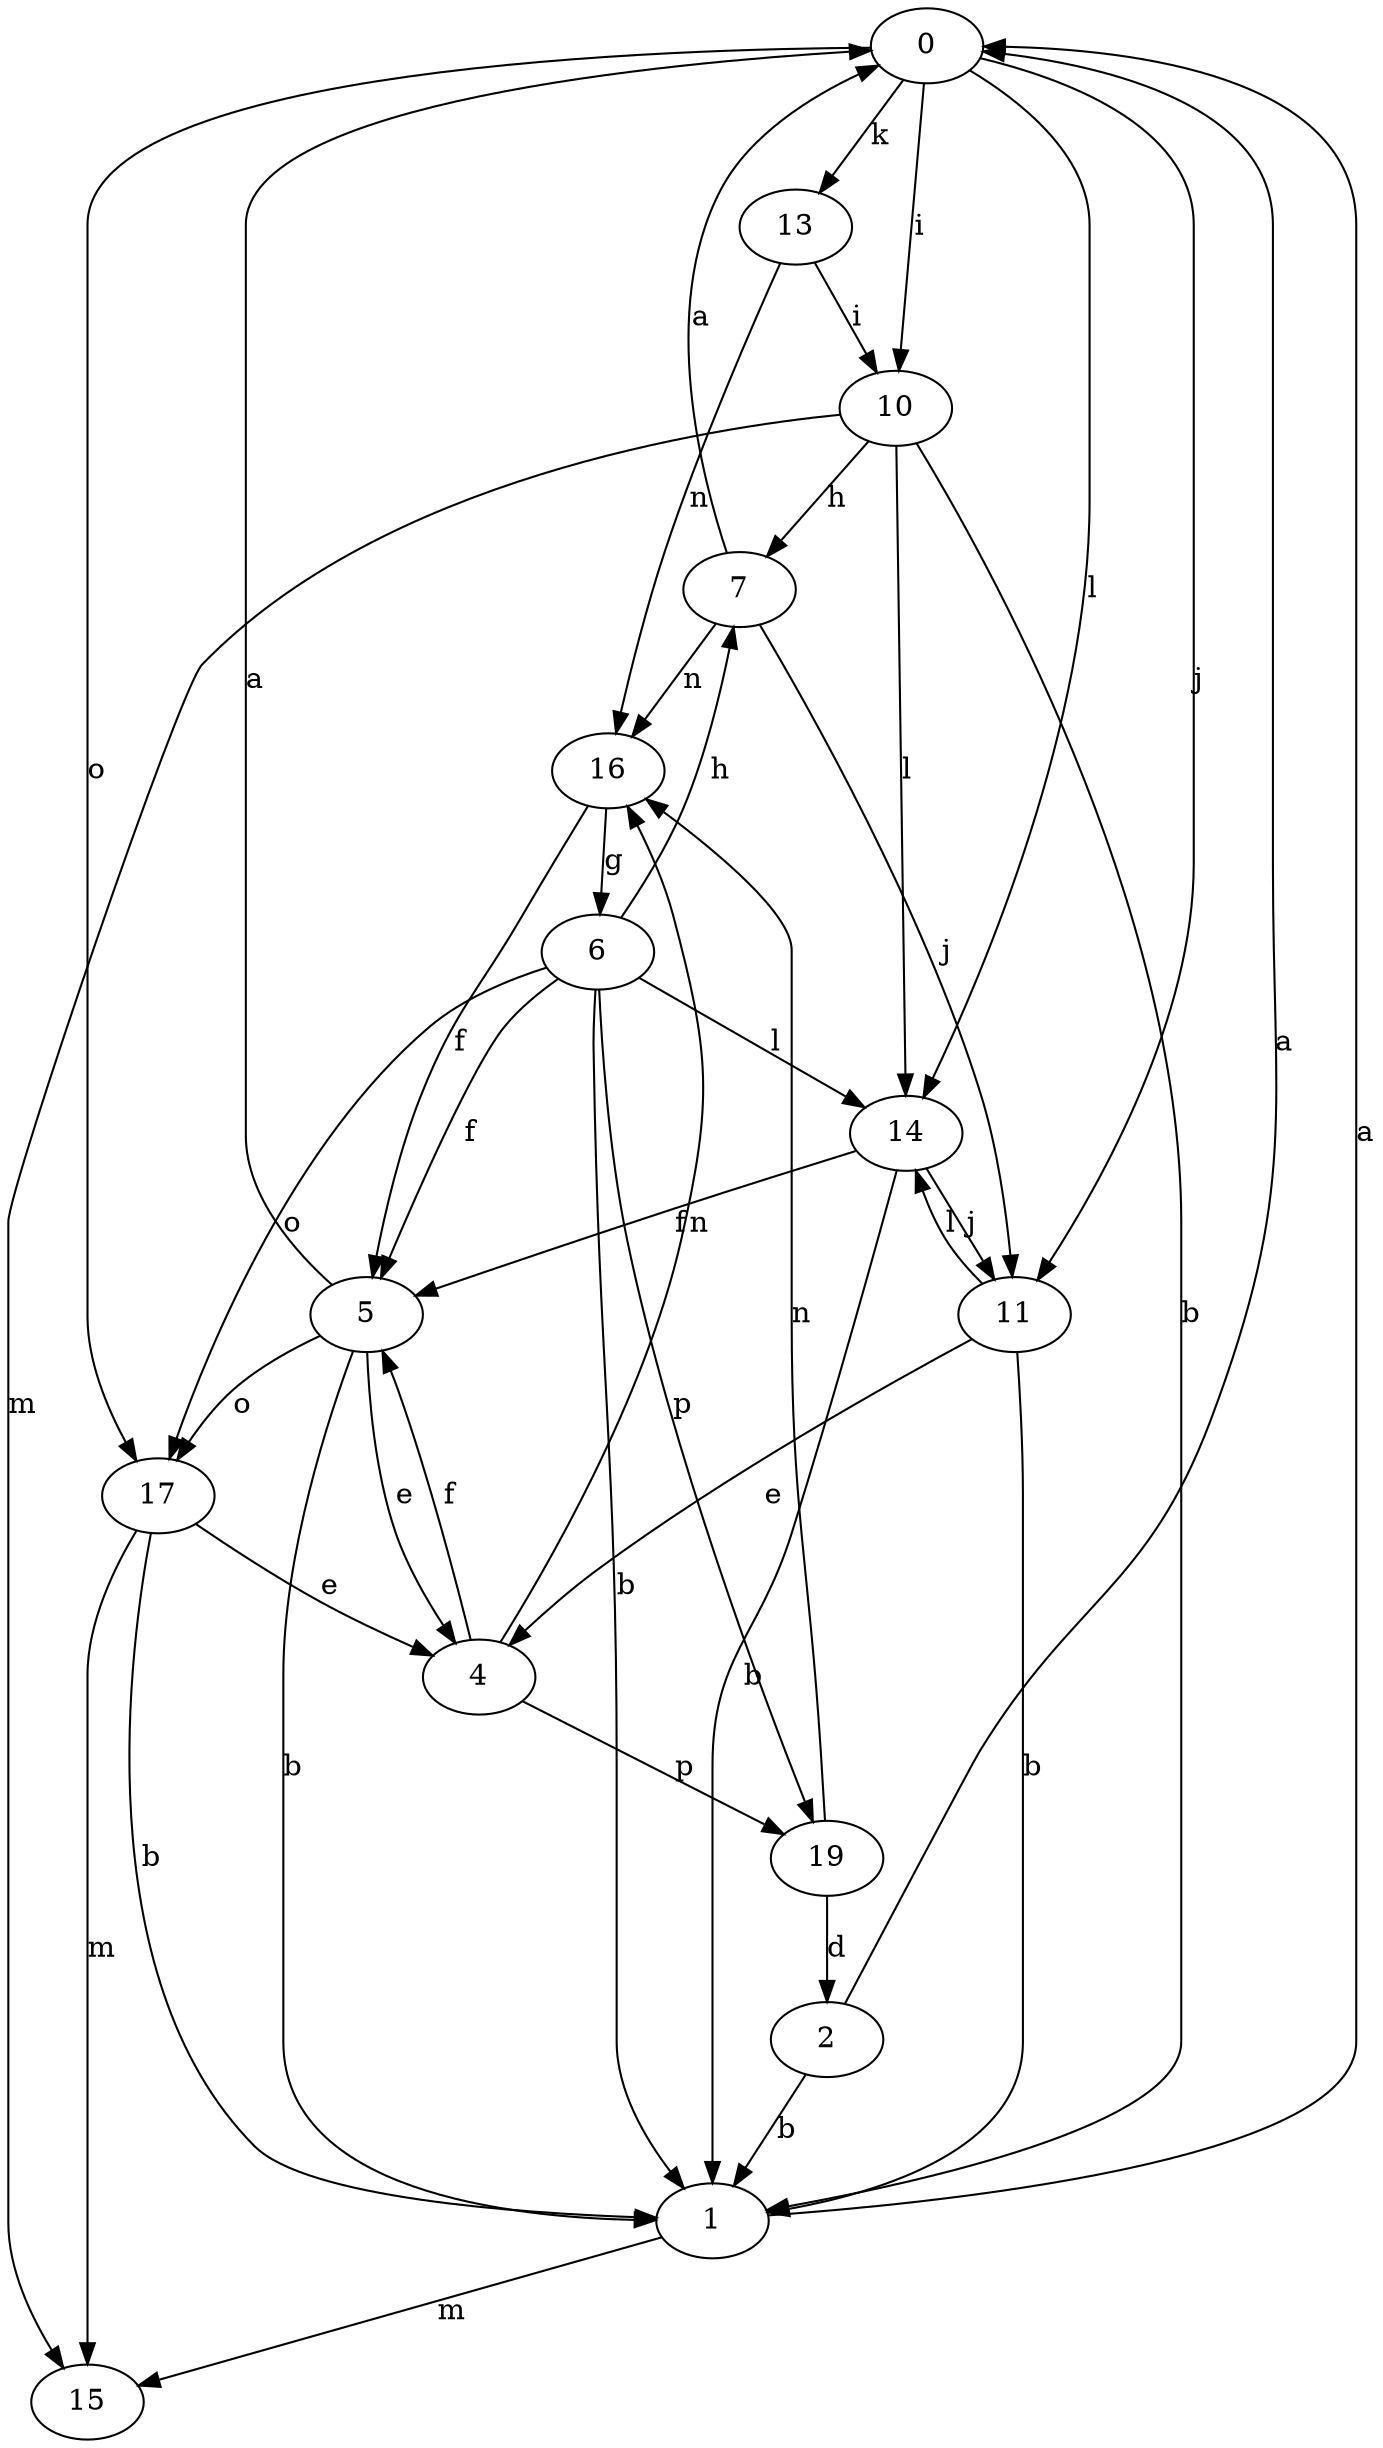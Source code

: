 strict digraph  {
0;
1;
2;
4;
5;
6;
7;
10;
11;
13;
14;
15;
16;
17;
19;
0 -> 10  [label=i];
0 -> 11  [label=j];
0 -> 13  [label=k];
0 -> 14  [label=l];
0 -> 17  [label=o];
1 -> 0  [label=a];
1 -> 15  [label=m];
2 -> 0  [label=a];
2 -> 1  [label=b];
4 -> 5  [label=f];
4 -> 16  [label=n];
4 -> 19  [label=p];
5 -> 0  [label=a];
5 -> 1  [label=b];
5 -> 4  [label=e];
5 -> 17  [label=o];
6 -> 1  [label=b];
6 -> 5  [label=f];
6 -> 7  [label=h];
6 -> 14  [label=l];
6 -> 17  [label=o];
6 -> 19  [label=p];
7 -> 0  [label=a];
7 -> 11  [label=j];
7 -> 16  [label=n];
10 -> 1  [label=b];
10 -> 7  [label=h];
10 -> 14  [label=l];
10 -> 15  [label=m];
11 -> 1  [label=b];
11 -> 4  [label=e];
11 -> 14  [label=l];
13 -> 10  [label=i];
13 -> 16  [label=n];
14 -> 1  [label=b];
14 -> 5  [label=f];
14 -> 11  [label=j];
16 -> 5  [label=f];
16 -> 6  [label=g];
17 -> 1  [label=b];
17 -> 4  [label=e];
17 -> 15  [label=m];
19 -> 2  [label=d];
19 -> 16  [label=n];
}
